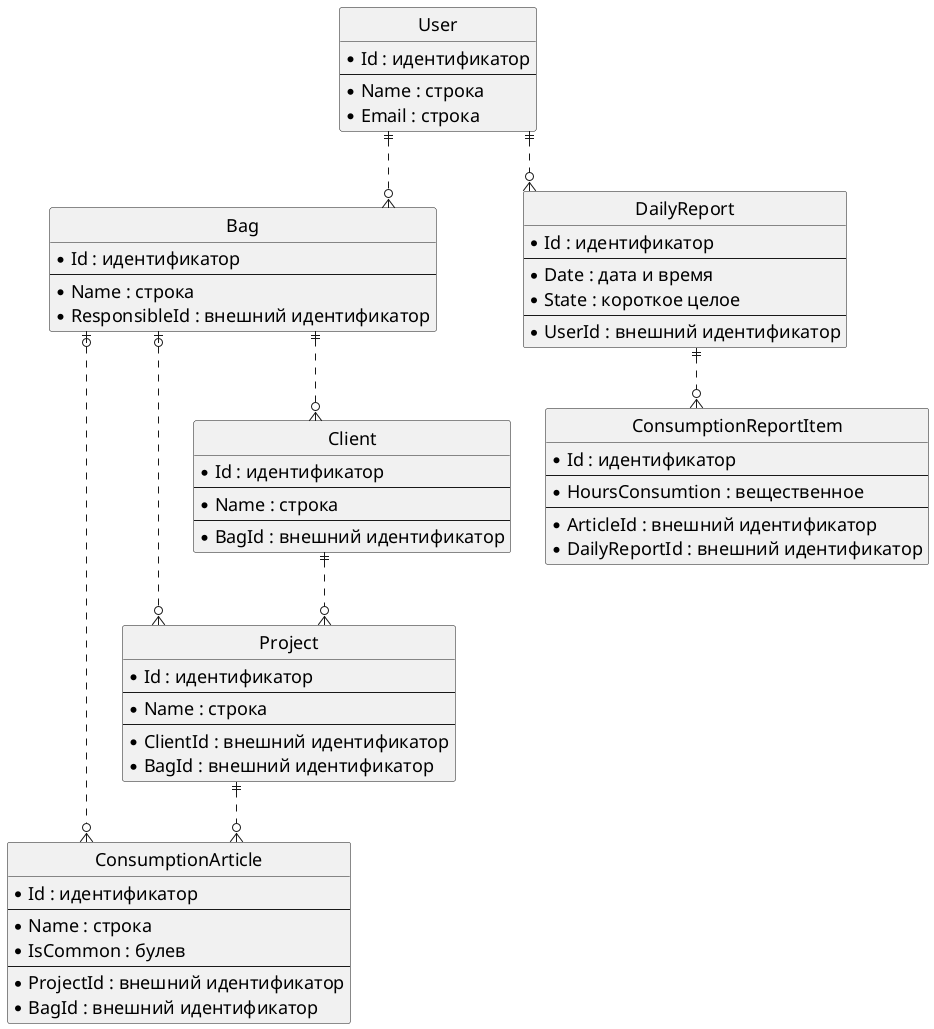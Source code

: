 @startuml APTracker.ER
skinparam DefaultFontSize 18

' hide the spot
hide circle

' avoid problems with angled crows feet
skinparam linetype ortho

entity "ConsumptionArticle" as Article {
  *Id : идентификатор
  --
  *Name : строка
  *IsCommon : булев
  --
  *ProjectId : внешний идентификатор
  *BagId : внешний идентификатор
}

entity "Project" as Project {
  *Id : идентификатор
  --
  *Name : строка
  --
  *ClientId : внешний идентификатор
  *BagId : внешний идентификатор
}

entity "Client" as Client {
  *Id : идентификатор
  --
  *Name : строка
  --
  *BagId : внешний идентификатор
}

entity "Bag" as Bag {
  *Id : идентификатор
  --
  *Name : строка
  *ResponsibleId : внешний идентификатор
}

entity "User" as User {
  *Id : идентификатор
  --
  *Name : строка
  *Email : строка
}

entity "ConsumptionReportItem" as ConsumptionReportItem {
  *Id : идентификатор
  --
  *HoursConsumtion : вещественное
  --
  *ArticleId : внешний идентификатор
  *DailyReportId : внешний идентификатор
}

entity "DailyReport" as DailyReport {
  *Id : идентификатор
  --
  *Date : дата и время
  *State : короткое целое
  --
  *UserId : внешний идентификатор
}


User ||..o{ DailyReport
User ||..o{ Bag
Client ||..o{ Project
Project ||..o{ Article

Bag |o..o{ Project
Bag |o..o{ Article
Bag ||..o{ Client

DailyReport ||..o{ ConsumptionReportItem


@enduml